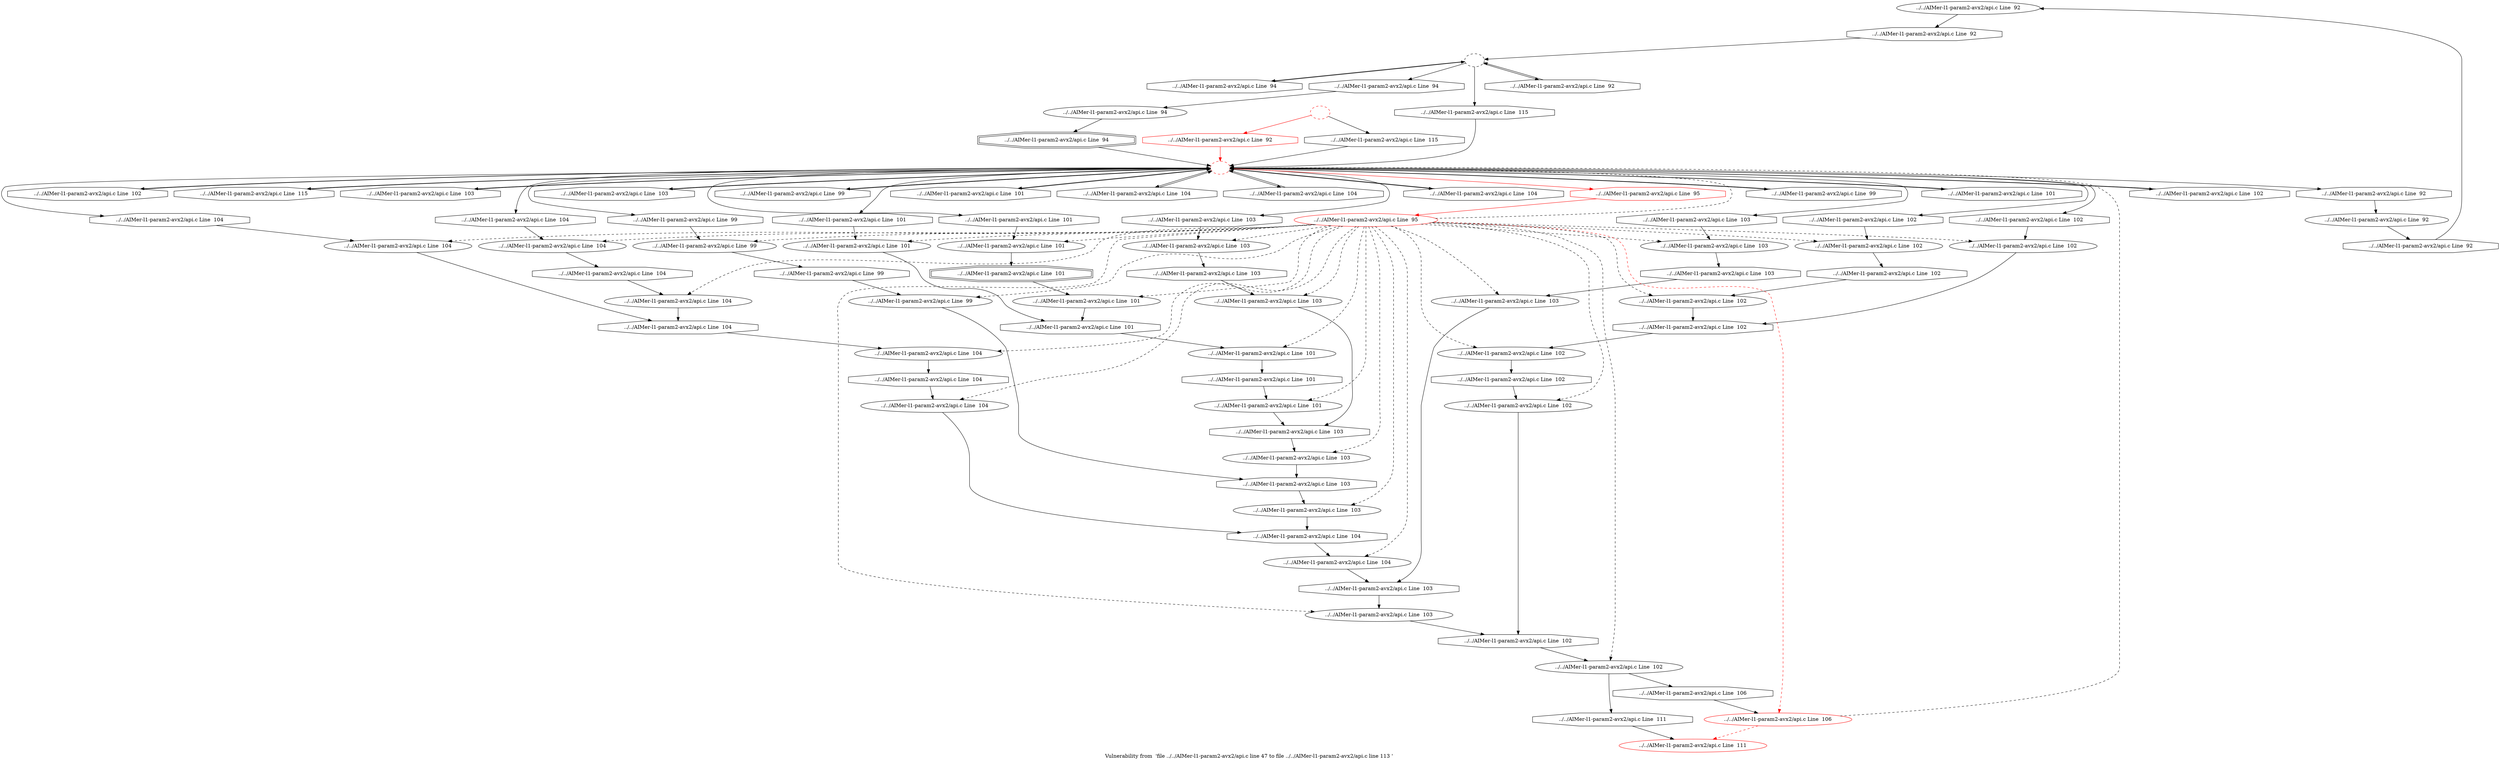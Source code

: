 digraph "Vulnerability from 'file ../../AIMer-l1-param2-avx2/api.c line 47 to file ../../AIMer-l1-param2-avx2/api.c line 113 '  "{
label="Vulnerability from  'file ../../AIMer-l1-param2-avx2/api.c line 47 to file ../../AIMer-l1-param2-avx2/api.c line 113 ' ";
node_752[shape=ellipse,style=solid,label="../../AIMer-l1-param2-avx2/api.c Line  92"]
node_755[shape=octagon,style=solid,label="../../AIMer-l1-param2-avx2/api.c Line  92"]
"node_752"->"node_755"
node_751[shape=octagon,style=solid,label="../../AIMer-l1-param2-avx2/api.c Line  92"]
node_750[shape=ellipse,style=solid,label="../../AIMer-l1-param2-avx2/api.c Line  92"]
"node_751"->"node_750"
node_753[shape=octagon,style=solid,label="../../AIMer-l1-param2-avx2/api.c Line  92"]
"node_750"->"node_753"
node_749[shape=octagon,style=solid,label="../../AIMer-l1-param2-avx2/api.c Line  92", color=red]
node_748[shape=ellipse,style=dashed,label="", color=red]
"node_749"->"node_748" [color=red]
"node_748"->"node_751"
node_780[shape=octagon,style=solid,label="../../AIMer-l1-param2-avx2/api.c Line  102"]
"node_748"->"node_780"
node_782[shape=octagon,style=solid,label="../../AIMer-l1-param2-avx2/api.c Line  102"]
"node_748"->"node_782"
node_783[shape=octagon,style=solid,label="../../AIMer-l1-param2-avx2/api.c Line  102"]
"node_748"->"node_783"
node_830[shape=octagon,style=solid,label="../../AIMer-l1-param2-avx2/api.c Line  115"]
"node_748"->"node_830"
node_797[shape=octagon,style=solid,label="../../AIMer-l1-param2-avx2/api.c Line  103"]
"node_748"->"node_797"
node_799[shape=octagon,style=solid,label="../../AIMer-l1-param2-avx2/api.c Line  103"]
"node_748"->"node_799"
node_785[shape=octagon,style=solid,label="../../AIMer-l1-param2-avx2/api.c Line  102"]
"node_748"->"node_785"
node_792[shape=octagon,style=solid,label="../../AIMer-l1-param2-avx2/api.c Line  103"]
"node_748"->"node_792"
node_794[shape=octagon,style=solid,label="../../AIMer-l1-param2-avx2/api.c Line  103"]
"node_748"->"node_794"
node_763[shape=octagon,style=solid,label="../../AIMer-l1-param2-avx2/api.c Line  99"]
"node_748"->"node_763"
node_765[shape=octagon,style=solid,label="../../AIMer-l1-param2-avx2/api.c Line  99"]
"node_748"->"node_765"
node_768[shape=octagon,style=solid,label="../../AIMer-l1-param2-avx2/api.c Line  101"]
"node_748"->"node_768"
node_806[shape=octagon,style=solid,label="../../AIMer-l1-param2-avx2/api.c Line  104"]
"node_748"->"node_806"
node_807[shape=octagon,style=solid,label="../../AIMer-l1-param2-avx2/api.c Line  104"]
"node_748"->"node_807"
node_809[shape=octagon,style=solid,label="../../AIMer-l1-param2-avx2/api.c Line  104"]
"node_748"->"node_809"
node_812[shape=octagon,style=solid,label="../../AIMer-l1-param2-avx2/api.c Line  104"]
"node_748"->"node_812"
node_814[shape=octagon,style=solid,label="../../AIMer-l1-param2-avx2/api.c Line  104"]
"node_748"->"node_814"
node_761[shape=octagon,style=solid,label="../../AIMer-l1-param2-avx2/api.c Line  95", color=red]
"node_748"->"node_761" [color=red]
node_762[shape=octagon,style=solid,label="../../AIMer-l1-param2-avx2/api.c Line  99"]
"node_748"->"node_762"
node_770[shape=octagon,style=solid,label="../../AIMer-l1-param2-avx2/api.c Line  101"]
"node_748"->"node_770"
node_773[shape=octagon,style=solid,label="../../AIMer-l1-param2-avx2/api.c Line  101"]
"node_748"->"node_773"
node_775[shape=octagon,style=solid,label="../../AIMer-l1-param2-avx2/api.c Line  101"]
"node_748"->"node_775"
node_747[shape=ellipse,style=dashed,label=""]
node_829[shape=octagon,style=solid,label="../../AIMer-l1-param2-avx2/api.c Line  115"]
"node_747"->"node_829"
node_754[shape=octagon,style=solid,label="../../AIMer-l1-param2-avx2/api.c Line  92"]
"node_747"->"node_754"
node_756[shape=octagon,style=solid,label="../../AIMer-l1-param2-avx2/api.c Line  94"]
"node_747"->"node_756"
node_758[shape=octagon,style=solid,label="../../AIMer-l1-param2-avx2/api.c Line  94"]
"node_747"->"node_758"
node_746[shape=ellipse,style=dashed,label="", color=red]
"node_746"->"node_749" [color=red]
node_831[shape=octagon,style=solid,label="../../AIMer-l1-param2-avx2/api.c Line  115"]
"node_746"->"node_831"
node_777[shape=octagon,style=solid,label="../../AIMer-l1-param2-avx2/api.c Line  101"]
node_776[shape=ellipse,style=solid,label="../../AIMer-l1-param2-avx2/api.c Line  101"]
"node_777"->"node_776"
node_778[shape=ellipse,style=solid,label="../../AIMer-l1-param2-avx2/api.c Line  101"]
node_803[shape=octagon,style=solid,label="../../AIMer-l1-param2-avx2/api.c Line  103"]
"node_778"->"node_803"
node_779[shape=octagon,style=solid,label="../../AIMer-l1-param2-avx2/api.c Line  101"]
"node_779"->"node_778"
"node_780"->"node_748"
node_781[shape=ellipse,style=solid,label="../../AIMer-l1-param2-avx2/api.c Line  102"]
node_789[shape=octagon,style=solid,label="../../AIMer-l1-param2-avx2/api.c Line  102"]
"node_781"->"node_789"
"node_782"->"node_781"
"node_783"->"node_748"
node_784[shape=ellipse,style=solid,label="../../AIMer-l1-param2-avx2/api.c Line  102"]
node_787[shape=octagon,style=solid,label="../../AIMer-l1-param2-avx2/api.c Line  102"]
"node_784"->"node_787"
node_827[shape=ellipse,style=solid,label="../../AIMer-l1-param2-avx2/api.c Line  111", color=red]
node_828[shape=octagon,style=solid,label="../../AIMer-l1-param2-avx2/api.c Line  111"]
"node_828"->"node_827"
"node_829"->"node_748"
"node_830"->"node_748"
"node_831"->"node_748"
node_795[shape=ellipse,style=solid,label="../../AIMer-l1-param2-avx2/api.c Line  103"]
node_822[shape=octagon,style=solid,label="../../AIMer-l1-param2-avx2/api.c Line  103"]
"node_795"->"node_822"
node_796[shape=octagon,style=solid,label="../../AIMer-l1-param2-avx2/api.c Line  103"]
"node_796"->"node_795"
"node_797"->"node_748"
node_798[shape=ellipse,style=solid,label="../../AIMer-l1-param2-avx2/api.c Line  103"]
node_801[shape=octagon,style=solid,label="../../AIMer-l1-param2-avx2/api.c Line  103"]
"node_798"->"node_801"
"node_799"->"node_798"
node_800[shape=ellipse,style=solid,label="../../AIMer-l1-param2-avx2/api.c Line  103"]
"node_800"->"node_803"
"node_801"->"node_800"
node_802[shape=ellipse,style=solid,label="../../AIMer-l1-param2-avx2/api.c Line  103"]
node_805[shape=octagon,style=solid,label="../../AIMer-l1-param2-avx2/api.c Line  103"]
"node_802"->"node_805"
"node_803"->"node_802"
node_804[shape=ellipse,style=solid,label="../../AIMer-l1-param2-avx2/api.c Line  103"]
node_820[shape=octagon,style=solid,label="../../AIMer-l1-param2-avx2/api.c Line  104"]
"node_804"->"node_820"
"node_785"->"node_784"
node_786[shape=ellipse,style=solid,label="../../AIMer-l1-param2-avx2/api.c Line  102"]
"node_786"->"node_789"
"node_787"->"node_786"
node_788[shape=ellipse,style=solid,label="../../AIMer-l1-param2-avx2/api.c Line  102"]
node_791[shape=octagon,style=solid,label="../../AIMer-l1-param2-avx2/api.c Line  102"]
"node_788"->"node_791"
"node_789"->"node_788"
node_790[shape=ellipse,style=solid,label="../../AIMer-l1-param2-avx2/api.c Line  102"]
node_824[shape=octagon,style=solid,label="../../AIMer-l1-param2-avx2/api.c Line  102"]
"node_790"->"node_824"
"node_791"->"node_790"
"node_792"->"node_748"
node_793[shape=ellipse,style=solid,label="../../AIMer-l1-param2-avx2/api.c Line  103"]
"node_793"->"node_796"
"node_794"->"node_793"
"node_753"->"node_752"
"node_754"->"node_747"
"node_755"->"node_747"
"node_756"->"node_747"
node_757[shape=ellipse,style=solid,label="../../AIMer-l1-param2-avx2/api.c Line  94"]
node_759[shape=doubleoctagon,style=solid,label="../../AIMer-l1-param2-avx2/api.c Line  94"]
"node_757"->"node_759"
"node_763"->"node_748"
node_764[shape=ellipse,style=solid,label="../../AIMer-l1-param2-avx2/api.c Line  99"]
node_767[shape=octagon,style=solid,label="../../AIMer-l1-param2-avx2/api.c Line  99"]
"node_764"->"node_767"
"node_765"->"node_764"
node_766[shape=ellipse,style=solid,label="../../AIMer-l1-param2-avx2/api.c Line  99"]
"node_766"->"node_805"
"node_767"->"node_766"
"node_768"->"node_748"
node_769[shape=ellipse,style=solid,label="../../AIMer-l1-param2-avx2/api.c Line  101"]
node_772[shape=doubleoctagon,style=solid,label="../../AIMer-l1-param2-avx2/api.c Line  101"]
"node_769"->"node_772"
"node_805"->"node_804"
"node_806"->"node_748"
"node_807"->"node_748"
node_808[shape=ellipse,style=solid,label="../../AIMer-l1-param2-avx2/api.c Line  104"]
node_811[shape=octagon,style=solid,label="../../AIMer-l1-param2-avx2/api.c Line  104"]
"node_808"->"node_811"
"node_809"->"node_808"
node_810[shape=ellipse,style=solid,label="../../AIMer-l1-param2-avx2/api.c Line  104"]
node_816[shape=octagon,style=solid,label="../../AIMer-l1-param2-avx2/api.c Line  104"]
"node_810"->"node_816"
"node_811"->"node_810"
"node_812"->"node_748"
node_813[shape=ellipse,style=solid,label="../../AIMer-l1-param2-avx2/api.c Line  104"]
"node_813"->"node_816"
"node_814"->"node_813"
node_815[shape=ellipse,style=solid,label="../../AIMer-l1-param2-avx2/api.c Line  104"]
node_818[shape=octagon,style=solid,label="../../AIMer-l1-param2-avx2/api.c Line  104"]
"node_815"->"node_818"
"node_758"->"node_757"
"node_759"->"node_748"
node_760[shape=ellipse,style=solid,label="../../AIMer-l1-param2-avx2/api.c Line  95", color=red]
"node_760"->"node_748" [style=dashed]
"node_760"->"node_778" [style=dashed]
"node_760"->"node_781" [style=dashed]
"node_760"->"node_784" [style=dashed]
"node_760"->"node_795" [style=dashed]
"node_760"->"node_798" [style=dashed]
"node_760"->"node_800" [style=dashed]
"node_760"->"node_802" [style=dashed]
"node_760"->"node_804" [style=dashed]
"node_760"->"node_786" [style=dashed]
"node_760"->"node_788" [style=dashed]
"node_760"->"node_790" [style=dashed]
"node_760"->"node_793" [style=dashed]
"node_760"->"node_764" [style=dashed]
"node_760"->"node_766" [style=dashed]
"node_760"->"node_769" [style=dashed]
"node_760"->"node_808" [style=dashed]
"node_760"->"node_810" [style=dashed]
"node_760"->"node_813" [style=dashed]
"node_760"->"node_815" [style=dashed]
node_771[shape=ellipse,style=solid,label="../../AIMer-l1-param2-avx2/api.c Line  101"]
"node_760"->"node_771" [style=dashed]
node_774[shape=ellipse,style=solid,label="../../AIMer-l1-param2-avx2/api.c Line  101"]
"node_760"->"node_774" [style=dashed]
"node_760"->"node_776" [style=dashed]
node_817[shape=ellipse,style=solid,label="../../AIMer-l1-param2-avx2/api.c Line  104"]
"node_760"->"node_817" [style=dashed]
node_819[shape=ellipse,style=solid,label="../../AIMer-l1-param2-avx2/api.c Line  104"]
"node_760"->"node_819" [style=dashed]
node_821[shape=ellipse,style=solid,label="../../AIMer-l1-param2-avx2/api.c Line  103"]
"node_760"->"node_821" [style=dashed]
node_823[shape=ellipse,style=solid,label="../../AIMer-l1-param2-avx2/api.c Line  102"]
"node_760"->"node_823" [style=dashed]
node_825[shape=ellipse,style=solid,label="../../AIMer-l1-param2-avx2/api.c Line  106", color=red]
"node_760"->"node_825" [color=red, style=dashed]
"node_761"->"node_760" [color=red]
"node_762"->"node_748"
"node_770"->"node_769"
"node_771"->"node_777"
"node_772"->"node_771"
"node_773"->"node_748"
"node_774"->"node_777"
"node_775"->"node_774"
"node_776"->"node_779"
"node_816"->"node_815"
"node_817"->"node_820"
"node_818"->"node_817"
"node_819"->"node_822"
"node_820"->"node_819"
"node_821"->"node_824"
"node_822"->"node_821"
"node_823"->"node_828"
node_826[shape=octagon,style=solid,label="../../AIMer-l1-param2-avx2/api.c Line  106"]
"node_823"->"node_826"
"node_824"->"node_823"
"node_825"->"node_748" [style=dashed]
"node_825"->"node_827" [color=red, style=dashed]
"node_826"->"node_825"
}

